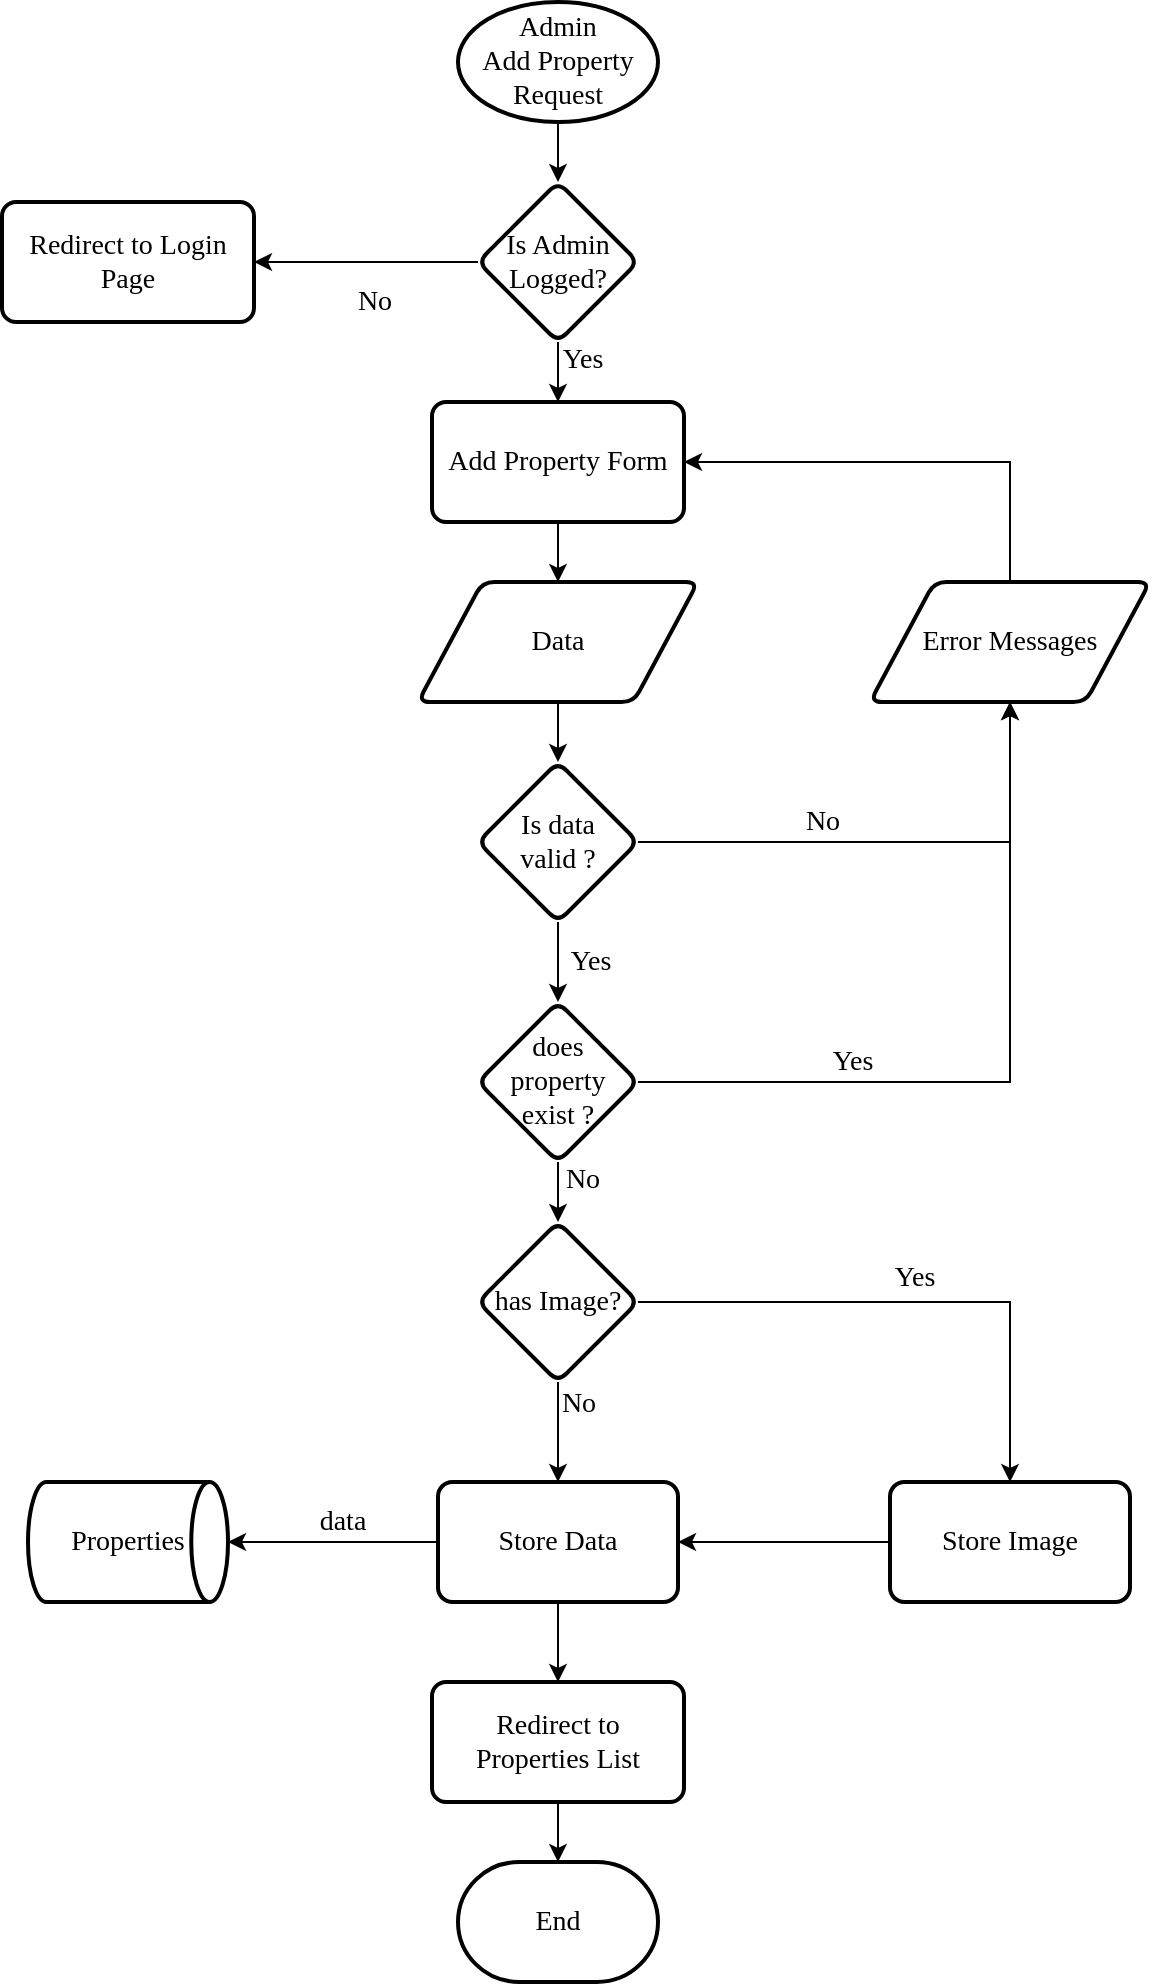 <mxfile version="17.2.1" type="google"><diagram id="C5RBs43oDa-KdzZeNtuy" name="Page-1"><mxGraphModel grid="1" page="1" gridSize="10" guides="1" tooltips="1" connect="1" arrows="1" fold="1" pageScale="1" pageWidth="827" pageHeight="1169" math="0" shadow="0"><root><mxCell id="WIyWlLk6GJQsqaUBKTNV-0"/><mxCell id="WIyWlLk6GJQsqaUBKTNV-1" parent="WIyWlLk6GJQsqaUBKTNV-0"/><mxCell id="Tvj6HyRefxda1XUgVE5Q-8" style="edgeStyle=orthogonalEdgeStyle;rounded=0;orthogonalLoop=1;jettySize=auto;html=1;fontFamily=Times New Roman;" edge="1" parent="WIyWlLk6GJQsqaUBKTNV-1" source="QMA3gvf6sLXdcExjiy3S-0" target="Tvj6HyRefxda1XUgVE5Q-6"><mxGeometry relative="1" as="geometry"/></mxCell><mxCell id="QMA3gvf6sLXdcExjiy3S-0" value="Admin &lt;br&gt;Add Property Request" style="strokeWidth=2;html=1;shape=mxgraph.flowchart.start_1;whiteSpace=wrap;fontFamily=Times New Roman;fontSize=14;" vertex="1" parent="WIyWlLk6GJQsqaUBKTNV-1"><mxGeometry x="368" y="10" width="100" height="60" as="geometry"/></mxCell><mxCell id="QMA3gvf6sLXdcExjiy3S-9" style="edgeStyle=orthogonalEdgeStyle;rounded=0;orthogonalLoop=1;jettySize=auto;html=1;fontFamily=Times New Roman;fontSize=14;" edge="1" parent="WIyWlLk6GJQsqaUBKTNV-1" source="QMA3gvf6sLXdcExjiy3S-12" target="QMA3gvf6sLXdcExjiy3S-8"><mxGeometry relative="1" as="geometry"><mxPoint x="418" y="270" as="sourcePoint"/></mxGeometry></mxCell><mxCell id="QMA3gvf6sLXdcExjiy3S-11" value="" style="edgeStyle=orthogonalEdgeStyle;rounded=0;orthogonalLoop=1;jettySize=auto;html=1;fontFamily=Times New Roman;fontSize=14;" edge="1" parent="WIyWlLk6GJQsqaUBKTNV-1" source="QMA3gvf6sLXdcExjiy3S-8" target="QMA3gvf6sLXdcExjiy3S-10"><mxGeometry relative="1" as="geometry"/></mxCell><mxCell id="QMA3gvf6sLXdcExjiy3S-8" value="Data" style="shape=parallelogram;html=1;strokeWidth=2;perimeter=parallelogramPerimeter;whiteSpace=wrap;rounded=1;arcSize=12;size=0.23;fontFamily=Times New Roman;fontSize=14;" vertex="1" parent="WIyWlLk6GJQsqaUBKTNV-1"><mxGeometry x="348" y="300" width="140" height="60" as="geometry"/></mxCell><mxCell id="QMA3gvf6sLXdcExjiy3S-15" style="edgeStyle=orthogonalEdgeStyle;rounded=0;orthogonalLoop=1;jettySize=auto;html=1;fontFamily=Times New Roman;fontSize=14;" edge="1" parent="WIyWlLk6GJQsqaUBKTNV-1" source="QMA3gvf6sLXdcExjiy3S-10" target="QMA3gvf6sLXdcExjiy3S-14"><mxGeometry relative="1" as="geometry"/></mxCell><mxCell id="QMA3gvf6sLXdcExjiy3S-16" value="No" style="edgeLabel;html=1;align=center;verticalAlign=middle;resizable=0;points=[];fontSize=14;fontFamily=Times New Roman;" connectable="0" vertex="1" parent="QMA3gvf6sLXdcExjiy3S-15"><mxGeometry x="-0.195" y="3" relative="1" as="geometry"><mxPoint x="-11" y="-7" as="offset"/></mxGeometry></mxCell><mxCell id="QMA3gvf6sLXdcExjiy3S-19" value="Yes" style="edgeStyle=orthogonalEdgeStyle;rounded=0;orthogonalLoop=1;jettySize=auto;html=1;fontFamily=Times New Roman;fontSize=14;" edge="1" parent="WIyWlLk6GJQsqaUBKTNV-1" source="QMA3gvf6sLXdcExjiy3S-10" target="QMA3gvf6sLXdcExjiy3S-18"><mxGeometry y="16" relative="1" as="geometry"><mxPoint as="offset"/></mxGeometry></mxCell><mxCell id="QMA3gvf6sLXdcExjiy3S-10" value="Is data&lt;br&gt;valid ?" style="rhombus;whiteSpace=wrap;html=1;fontSize=14;fontFamily=Times New Roman;strokeWidth=2;rounded=1;arcSize=12;" vertex="1" parent="WIyWlLk6GJQsqaUBKTNV-1"><mxGeometry x="378" y="390" width="80" height="80" as="geometry"/></mxCell><mxCell id="QMA3gvf6sLXdcExjiy3S-12" value="Add Property Form" style="rounded=1;whiteSpace=wrap;html=1;absoluteArcSize=1;arcSize=14;strokeWidth=2;fontFamily=Times New Roman;fontSize=14;" vertex="1" parent="WIyWlLk6GJQsqaUBKTNV-1"><mxGeometry x="355" y="210" width="126" height="60" as="geometry"/></mxCell><mxCell id="QMA3gvf6sLXdcExjiy3S-31" style="edgeStyle=orthogonalEdgeStyle;rounded=0;orthogonalLoop=1;jettySize=auto;html=1;fontFamily=Times New Roman;fontSize=14;" edge="1" parent="WIyWlLk6GJQsqaUBKTNV-1" source="QMA3gvf6sLXdcExjiy3S-14" target="QMA3gvf6sLXdcExjiy3S-12"><mxGeometry relative="1" as="geometry"><Array as="points"><mxPoint x="644" y="240"/></Array></mxGeometry></mxCell><mxCell id="QMA3gvf6sLXdcExjiy3S-14" value="Error Messages" style="shape=parallelogram;html=1;strokeWidth=2;perimeter=parallelogramPerimeter;whiteSpace=wrap;rounded=1;arcSize=12;size=0.23;fontFamily=Times New Roman;fontSize=14;" vertex="1" parent="WIyWlLk6GJQsqaUBKTNV-1"><mxGeometry x="574" y="300" width="140" height="60" as="geometry"/></mxCell><mxCell id="QMA3gvf6sLXdcExjiy3S-20" value="Yes" style="edgeStyle=orthogonalEdgeStyle;rounded=0;orthogonalLoop=1;jettySize=auto;html=1;fontFamily=Times New Roman;fontSize=14;" edge="1" parent="WIyWlLk6GJQsqaUBKTNV-1" source="QMA3gvf6sLXdcExjiy3S-18" target="QMA3gvf6sLXdcExjiy3S-14"><mxGeometry x="-0.434" y="10" relative="1" as="geometry"><mxPoint as="offset"/></mxGeometry></mxCell><mxCell id="Tvj6HyRefxda1XUgVE5Q-12" value="No" style="edgeStyle=orthogonalEdgeStyle;rounded=0;orthogonalLoop=1;jettySize=auto;html=1;fontFamily=Times New Roman;fontSize=14;" edge="1" parent="WIyWlLk6GJQsqaUBKTNV-1" source="QMA3gvf6sLXdcExjiy3S-18" target="Tvj6HyRefxda1XUgVE5Q-11"><mxGeometry x="0.2" y="12" relative="1" as="geometry"><mxPoint y="-1" as="offset"/></mxGeometry></mxCell><mxCell id="QMA3gvf6sLXdcExjiy3S-18" value="does&lt;br&gt;property&lt;br&gt;exist ?" style="rhombus;whiteSpace=wrap;html=1;fontSize=14;fontFamily=Times New Roman;strokeWidth=2;rounded=1;arcSize=12;" vertex="1" parent="WIyWlLk6GJQsqaUBKTNV-1"><mxGeometry x="378" y="510" width="80" height="80" as="geometry"/></mxCell><mxCell id="QMA3gvf6sLXdcExjiy3S-24" value="Properties" style="strokeWidth=2;html=1;shape=mxgraph.flowchart.direct_data;whiteSpace=wrap;fontFamily=Times New Roman;fontSize=14;" vertex="1" parent="WIyWlLk6GJQsqaUBKTNV-1"><mxGeometry x="153" y="750" width="100" height="60" as="geometry"/></mxCell><mxCell id="Tvj6HyRefxda1XUgVE5Q-5" value="No" style="edgeStyle=orthogonalEdgeStyle;rounded=0;orthogonalLoop=1;jettySize=auto;html=1;fontFamily=Times New Roman;fontSize=14;" edge="1" parent="WIyWlLk6GJQsqaUBKTNV-1" source="Tvj6HyRefxda1XUgVE5Q-6" target="Tvj6HyRefxda1XUgVE5Q-7"><mxGeometry x="-0.061" y="20" relative="1" as="geometry"><mxPoint as="offset"/></mxGeometry></mxCell><mxCell id="Tvj6HyRefxda1XUgVE5Q-9" value="Yes" style="edgeStyle=orthogonalEdgeStyle;rounded=0;orthogonalLoop=1;jettySize=auto;html=1;fontFamily=Times New Roman;fontSize=14;" edge="1" parent="WIyWlLk6GJQsqaUBKTNV-1" source="Tvj6HyRefxda1XUgVE5Q-6" target="QMA3gvf6sLXdcExjiy3S-12"><mxGeometry x="0.2" y="12" relative="1" as="geometry"><mxPoint y="-1" as="offset"/></mxGeometry></mxCell><mxCell id="Tvj6HyRefxda1XUgVE5Q-6" value="Is Admin&lt;br&gt;Logged?" style="rhombus;whiteSpace=wrap;html=1;fontSize=14;fontFamily=Times New Roman;strokeWidth=2;rounded=1;arcSize=12;" vertex="1" parent="WIyWlLk6GJQsqaUBKTNV-1"><mxGeometry x="378" y="100" width="80" height="80" as="geometry"/></mxCell><mxCell id="Tvj6HyRefxda1XUgVE5Q-7" value="Redirect to Login Page" style="rounded=1;whiteSpace=wrap;html=1;absoluteArcSize=1;arcSize=14;strokeWidth=2;fontFamily=Times New Roman;fontSize=14;" vertex="1" parent="WIyWlLk6GJQsqaUBKTNV-1"><mxGeometry x="140" y="110" width="126" height="60" as="geometry"/></mxCell><mxCell id="Tvj6HyRefxda1XUgVE5Q-13" value="No" style="edgeStyle=orthogonalEdgeStyle;rounded=0;orthogonalLoop=1;jettySize=auto;html=1;fontFamily=Times New Roman;fontSize=14;" edge="1" parent="WIyWlLk6GJQsqaUBKTNV-1" source="Tvj6HyRefxda1XUgVE5Q-11" target="Tvj6HyRefxda1XUgVE5Q-18"><mxGeometry x="-0.557" y="10" relative="1" as="geometry"><mxPoint as="offset"/><mxPoint x="160" y="660" as="targetPoint"/></mxGeometry></mxCell><mxCell id="Tvj6HyRefxda1XUgVE5Q-17" value="Yes" style="edgeStyle=orthogonalEdgeStyle;rounded=0;orthogonalLoop=1;jettySize=auto;html=1;fontFamily=Times New Roman;fontSize=14;" edge="1" parent="WIyWlLk6GJQsqaUBKTNV-1" source="Tvj6HyRefxda1XUgVE5Q-11" target="Tvj6HyRefxda1XUgVE5Q-16"><mxGeometry y="12" relative="1" as="geometry"><mxPoint as="offset"/></mxGeometry></mxCell><mxCell id="Tvj6HyRefxda1XUgVE5Q-11" value="has Image?" style="rhombus;whiteSpace=wrap;html=1;fontSize=14;fontFamily=Times New Roman;strokeWidth=2;rounded=1;arcSize=12;" vertex="1" parent="WIyWlLk6GJQsqaUBKTNV-1"><mxGeometry x="378" y="620" width="80" height="80" as="geometry"/></mxCell><mxCell id="daOHhgR6mhcCN23miaCW-1" style="edgeStyle=orthogonalEdgeStyle;rounded=0;orthogonalLoop=1;jettySize=auto;html=1;fontFamily=Times New Roman;" edge="1" parent="WIyWlLk6GJQsqaUBKTNV-1" source="Tvj6HyRefxda1XUgVE5Q-16" target="Tvj6HyRefxda1XUgVE5Q-18"><mxGeometry relative="1" as="geometry"/></mxCell><mxCell id="Tvj6HyRefxda1XUgVE5Q-16" value="Store Image" style="whiteSpace=wrap;html=1;fontSize=14;fontFamily=Times New Roman;strokeWidth=2;rounded=1;arcSize=12;" vertex="1" parent="WIyWlLk6GJQsqaUBKTNV-1"><mxGeometry x="584" y="750" width="120" height="60" as="geometry"/></mxCell><mxCell id="Tvj6HyRefxda1XUgVE5Q-20" value="data" style="edgeStyle=orthogonalEdgeStyle;rounded=0;orthogonalLoop=1;jettySize=auto;html=1;fontFamily=Times New Roman;fontSize=14;" edge="1" parent="WIyWlLk6GJQsqaUBKTNV-1" source="Tvj6HyRefxda1XUgVE5Q-18" target="QMA3gvf6sLXdcExjiy3S-24"><mxGeometry x="-0.081" y="-10" relative="1" as="geometry"><mxPoint as="offset"/></mxGeometry></mxCell><mxCell id="Tvj6HyRefxda1XUgVE5Q-25" style="edgeStyle=orthogonalEdgeStyle;rounded=0;orthogonalLoop=1;jettySize=auto;html=1;fontFamily=Times New Roman;" edge="1" parent="WIyWlLk6GJQsqaUBKTNV-1" source="Tvj6HyRefxda1XUgVE5Q-18" target="Tvj6HyRefxda1XUgVE5Q-22"><mxGeometry relative="1" as="geometry"/></mxCell><mxCell id="Tvj6HyRefxda1XUgVE5Q-18" value="Store Data" style="whiteSpace=wrap;html=1;fontSize=14;fontFamily=Times New Roman;strokeWidth=2;rounded=1;arcSize=12;" vertex="1" parent="WIyWlLk6GJQsqaUBKTNV-1"><mxGeometry x="358" y="750" width="120" height="60" as="geometry"/></mxCell><mxCell id="Tvj6HyRefxda1XUgVE5Q-21" style="edgeStyle=orthogonalEdgeStyle;rounded=0;orthogonalLoop=1;jettySize=auto;html=1;fontFamily=Times New Roman;fontSize=14;" edge="1" parent="WIyWlLk6GJQsqaUBKTNV-1" source="Tvj6HyRefxda1XUgVE5Q-22" target="Tvj6HyRefxda1XUgVE5Q-23"><mxGeometry relative="1" as="geometry"/></mxCell><mxCell id="Tvj6HyRefxda1XUgVE5Q-22" value="Redirect to &lt;br&gt;Properties List" style="rounded=1;whiteSpace=wrap;html=1;absoluteArcSize=1;arcSize=14;strokeWidth=2;fontFamily=Times New Roman;fontSize=14;" vertex="1" parent="WIyWlLk6GJQsqaUBKTNV-1"><mxGeometry x="355" y="850" width="126" height="60" as="geometry"/></mxCell><mxCell id="Tvj6HyRefxda1XUgVE5Q-23" value="End" style="strokeWidth=2;html=1;shape=mxgraph.flowchart.terminator;whiteSpace=wrap;fontFamily=Times New Roman;fontSize=14;" vertex="1" parent="WIyWlLk6GJQsqaUBKTNV-1"><mxGeometry x="368" y="940" width="100" height="60" as="geometry"/></mxCell></root></mxGraphModel></diagram></mxfile>